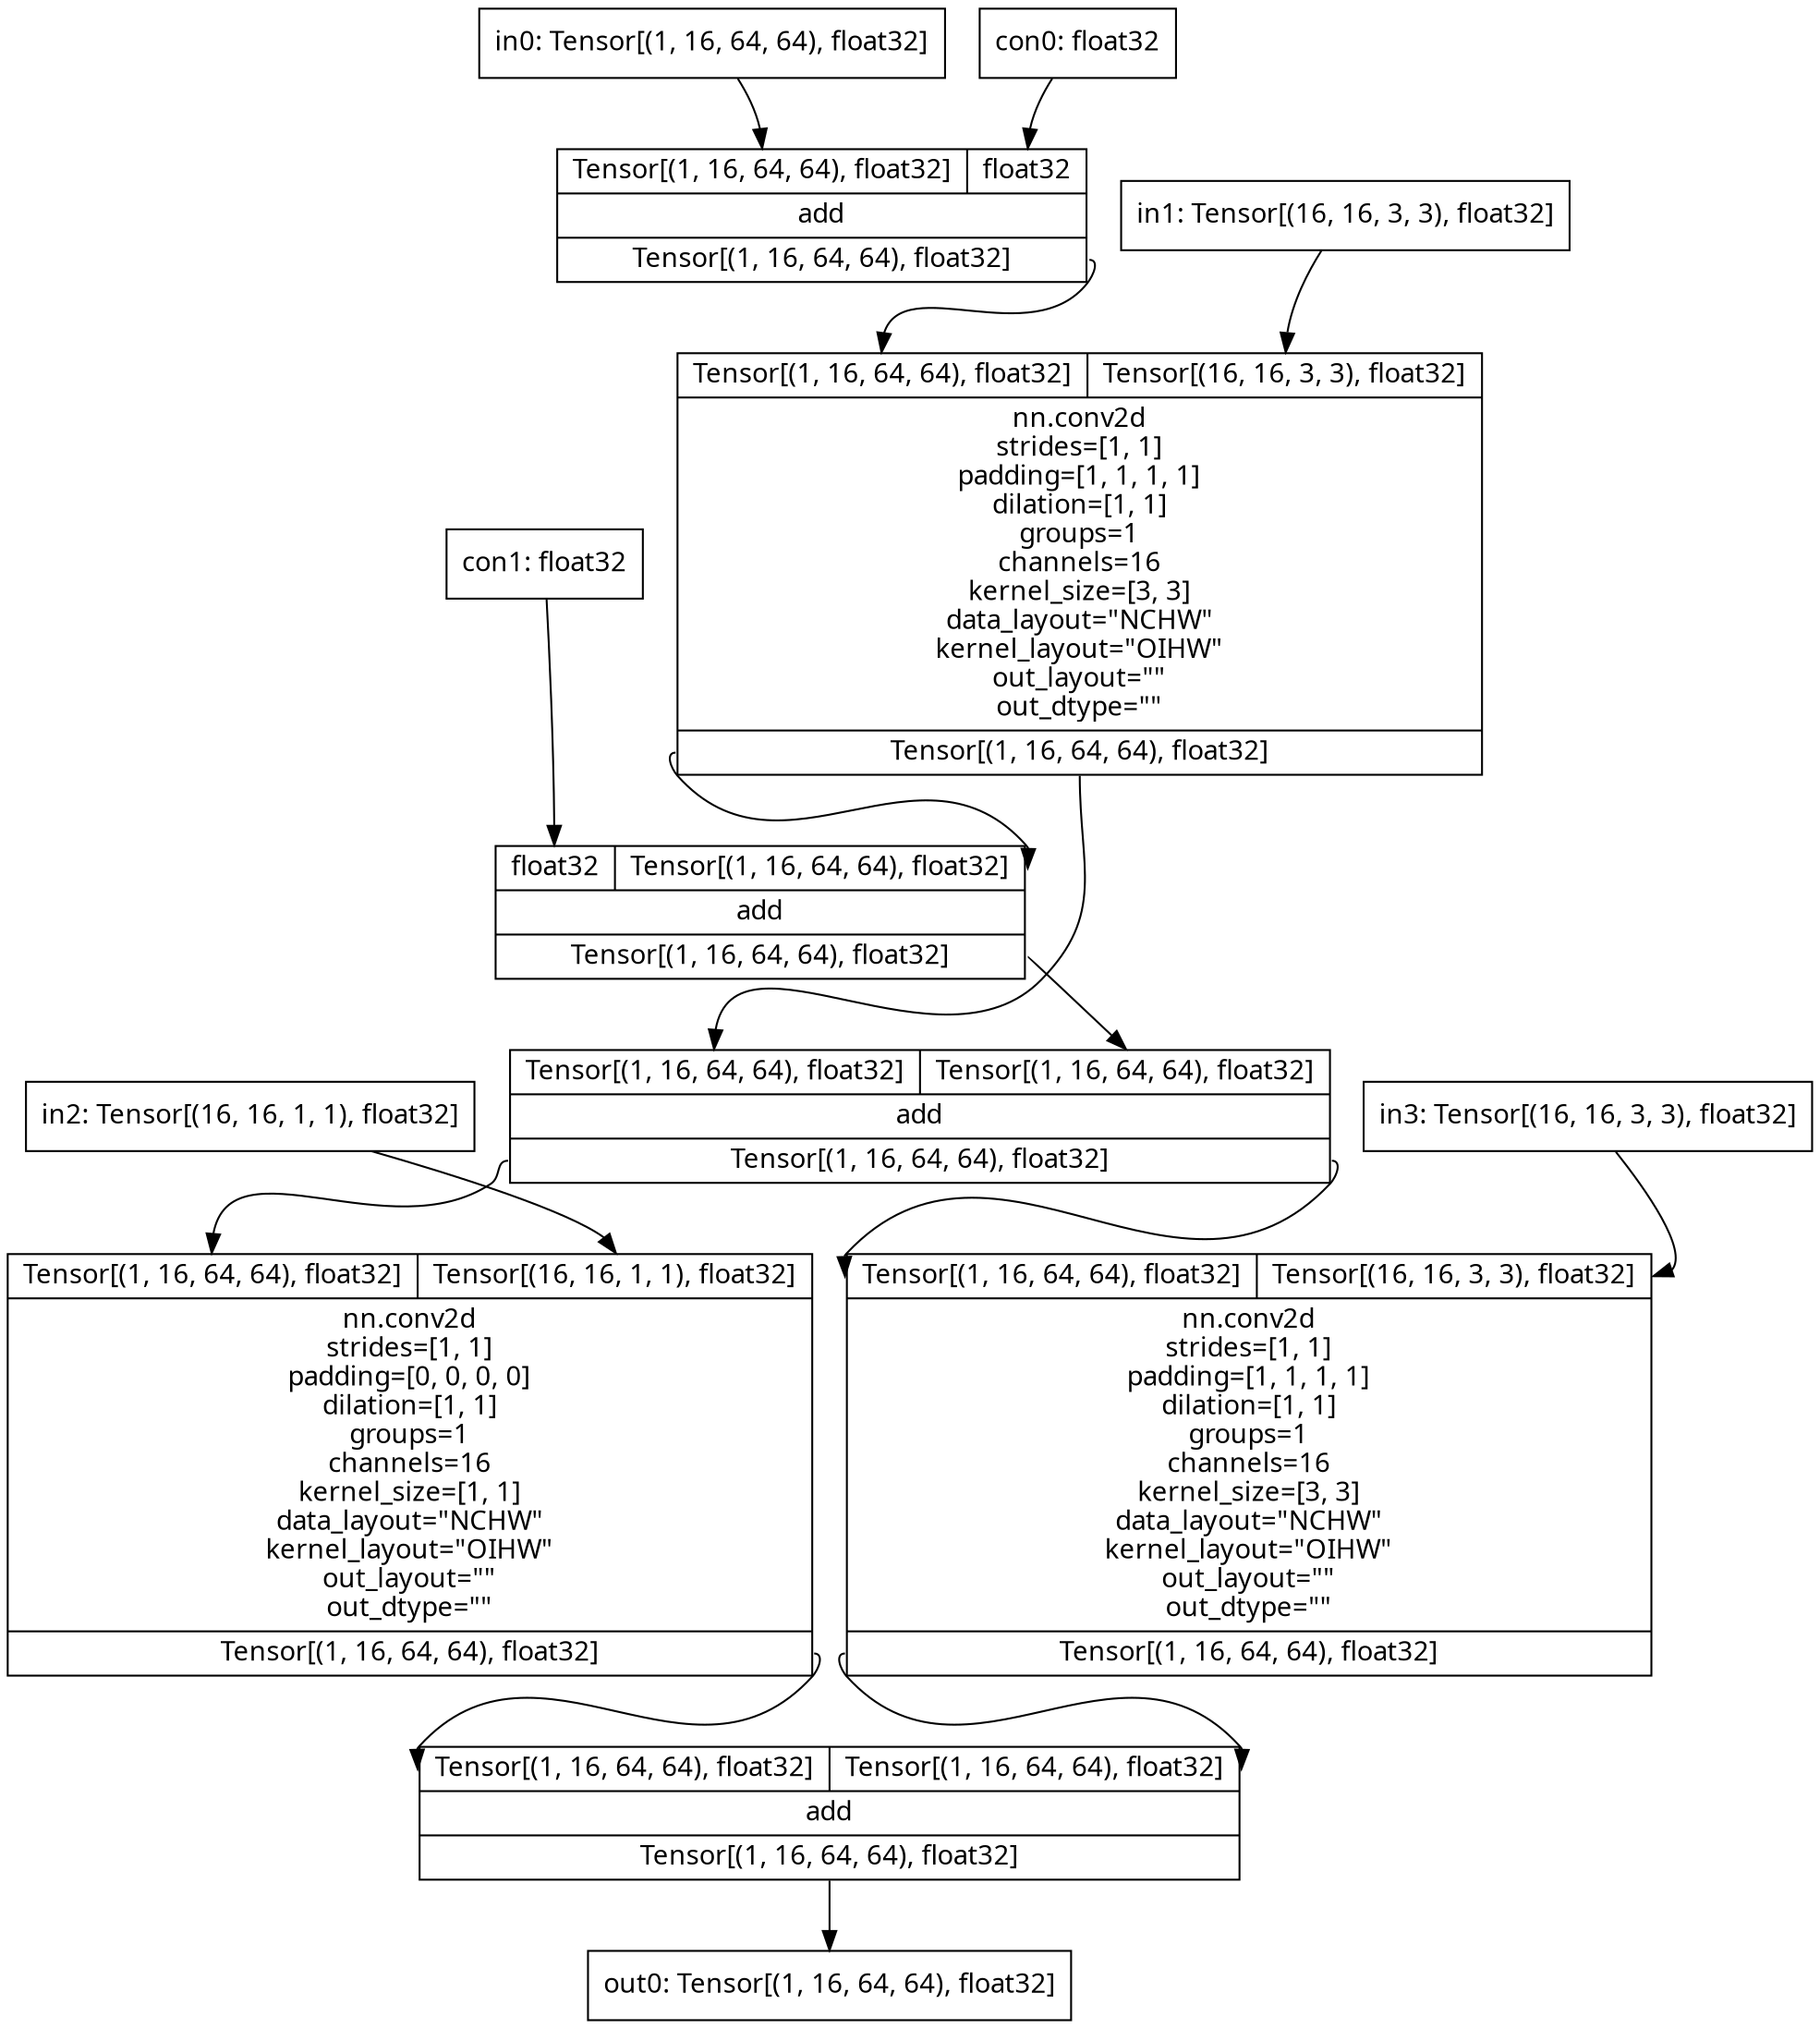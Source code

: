 digraph code {
	node [fontname="Linux Biolinum O" shape=record]
	in0 [label="in0: Tensor[(1, 16, 64, 64), float32]"]
	con0 [label="con0: float32"]
	opr0 [label="{{<i0>Tensor[(1, 16, 64, 64), float32]|<i1>float32}|add\n|{<o0>Tensor[(1, 16, 64, 64), float32]}}"]
	in0 -> opr0:i0
	con0 -> opr0:i1
	in1 [label="in1: Tensor[(16, 16, 3, 3), float32]"]
	opr1 [label="{{<i0>Tensor[(1, 16, 64, 64), float32]|<i1>Tensor[(16, 16, 3, 3), float32]}|nn.conv2d\nstrides=[1, 1]\npadding=[1, 1, 1, 1]\ndilation=[1, 1]\ngroups=1\nchannels=16\nkernel_size=[3, 3]\ndata_layout=\"NCHW\"\nkernel_layout=\"OIHW\"\nout_layout=\"\"\nout_dtype=\"\"|{<o0>Tensor[(1, 16, 64, 64), float32]}}"]
	opr0:o0 -> opr1:i0
	in1 -> opr1:i1
	con1 [label="con1: float32"]
	opr2 [label="{{<i0>float32|<i1>Tensor[(1, 16, 64, 64), float32]}|add\n|{<o0>Tensor[(1, 16, 64, 64), float32]}}"]
	con1 -> opr2:i0
	opr1:o0 -> opr2:i1
	opr3 [label="{{<i0>Tensor[(1, 16, 64, 64), float32]|<i1>Tensor[(1, 16, 64, 64), float32]}|add\n|{<o0>Tensor[(1, 16, 64, 64), float32]}}"]
	opr1:o0 -> opr3:i0
	opr2:o0 -> opr3:i1
	in2 [label="in2: Tensor[(16, 16, 1, 1), float32]"]
	opr4 [label="{{<i0>Tensor[(1, 16, 64, 64), float32]|<i1>Tensor[(16, 16, 1, 1), float32]}|nn.conv2d\nstrides=[1, 1]\npadding=[0, 0, 0, 0]\ndilation=[1, 1]\ngroups=1\nchannels=16\nkernel_size=[1, 1]\ndata_layout=\"NCHW\"\nkernel_layout=\"OIHW\"\nout_layout=\"\"\nout_dtype=\"\"|{<o0>Tensor[(1, 16, 64, 64), float32]}}"]
	opr3:o0 -> opr4:i0
	in2 -> opr4:i1
	in3 [label="in3: Tensor[(16, 16, 3, 3), float32]"]
	opr5 [label="{{<i0>Tensor[(1, 16, 64, 64), float32]|<i1>Tensor[(16, 16, 3, 3), float32]}|nn.conv2d\nstrides=[1, 1]\npadding=[1, 1, 1, 1]\ndilation=[1, 1]\ngroups=1\nchannels=16\nkernel_size=[3, 3]\ndata_layout=\"NCHW\"\nkernel_layout=\"OIHW\"\nout_layout=\"\"\nout_dtype=\"\"|{<o0>Tensor[(1, 16, 64, 64), float32]}}"]
	opr3:o0 -> opr5:i0
	in3 -> opr5:i1
	opr6 [label="{{<i0>Tensor[(1, 16, 64, 64), float32]|<i1>Tensor[(1, 16, 64, 64), float32]}|add\n|{<o0>Tensor[(1, 16, 64, 64), float32]}}"]
	opr4:o0 -> opr6:i0
	opr5:o0 -> opr6:i1
	out0 [label="out0: Tensor[(1, 16, 64, 64), float32]"]
	opr6:o0 -> out0
}
